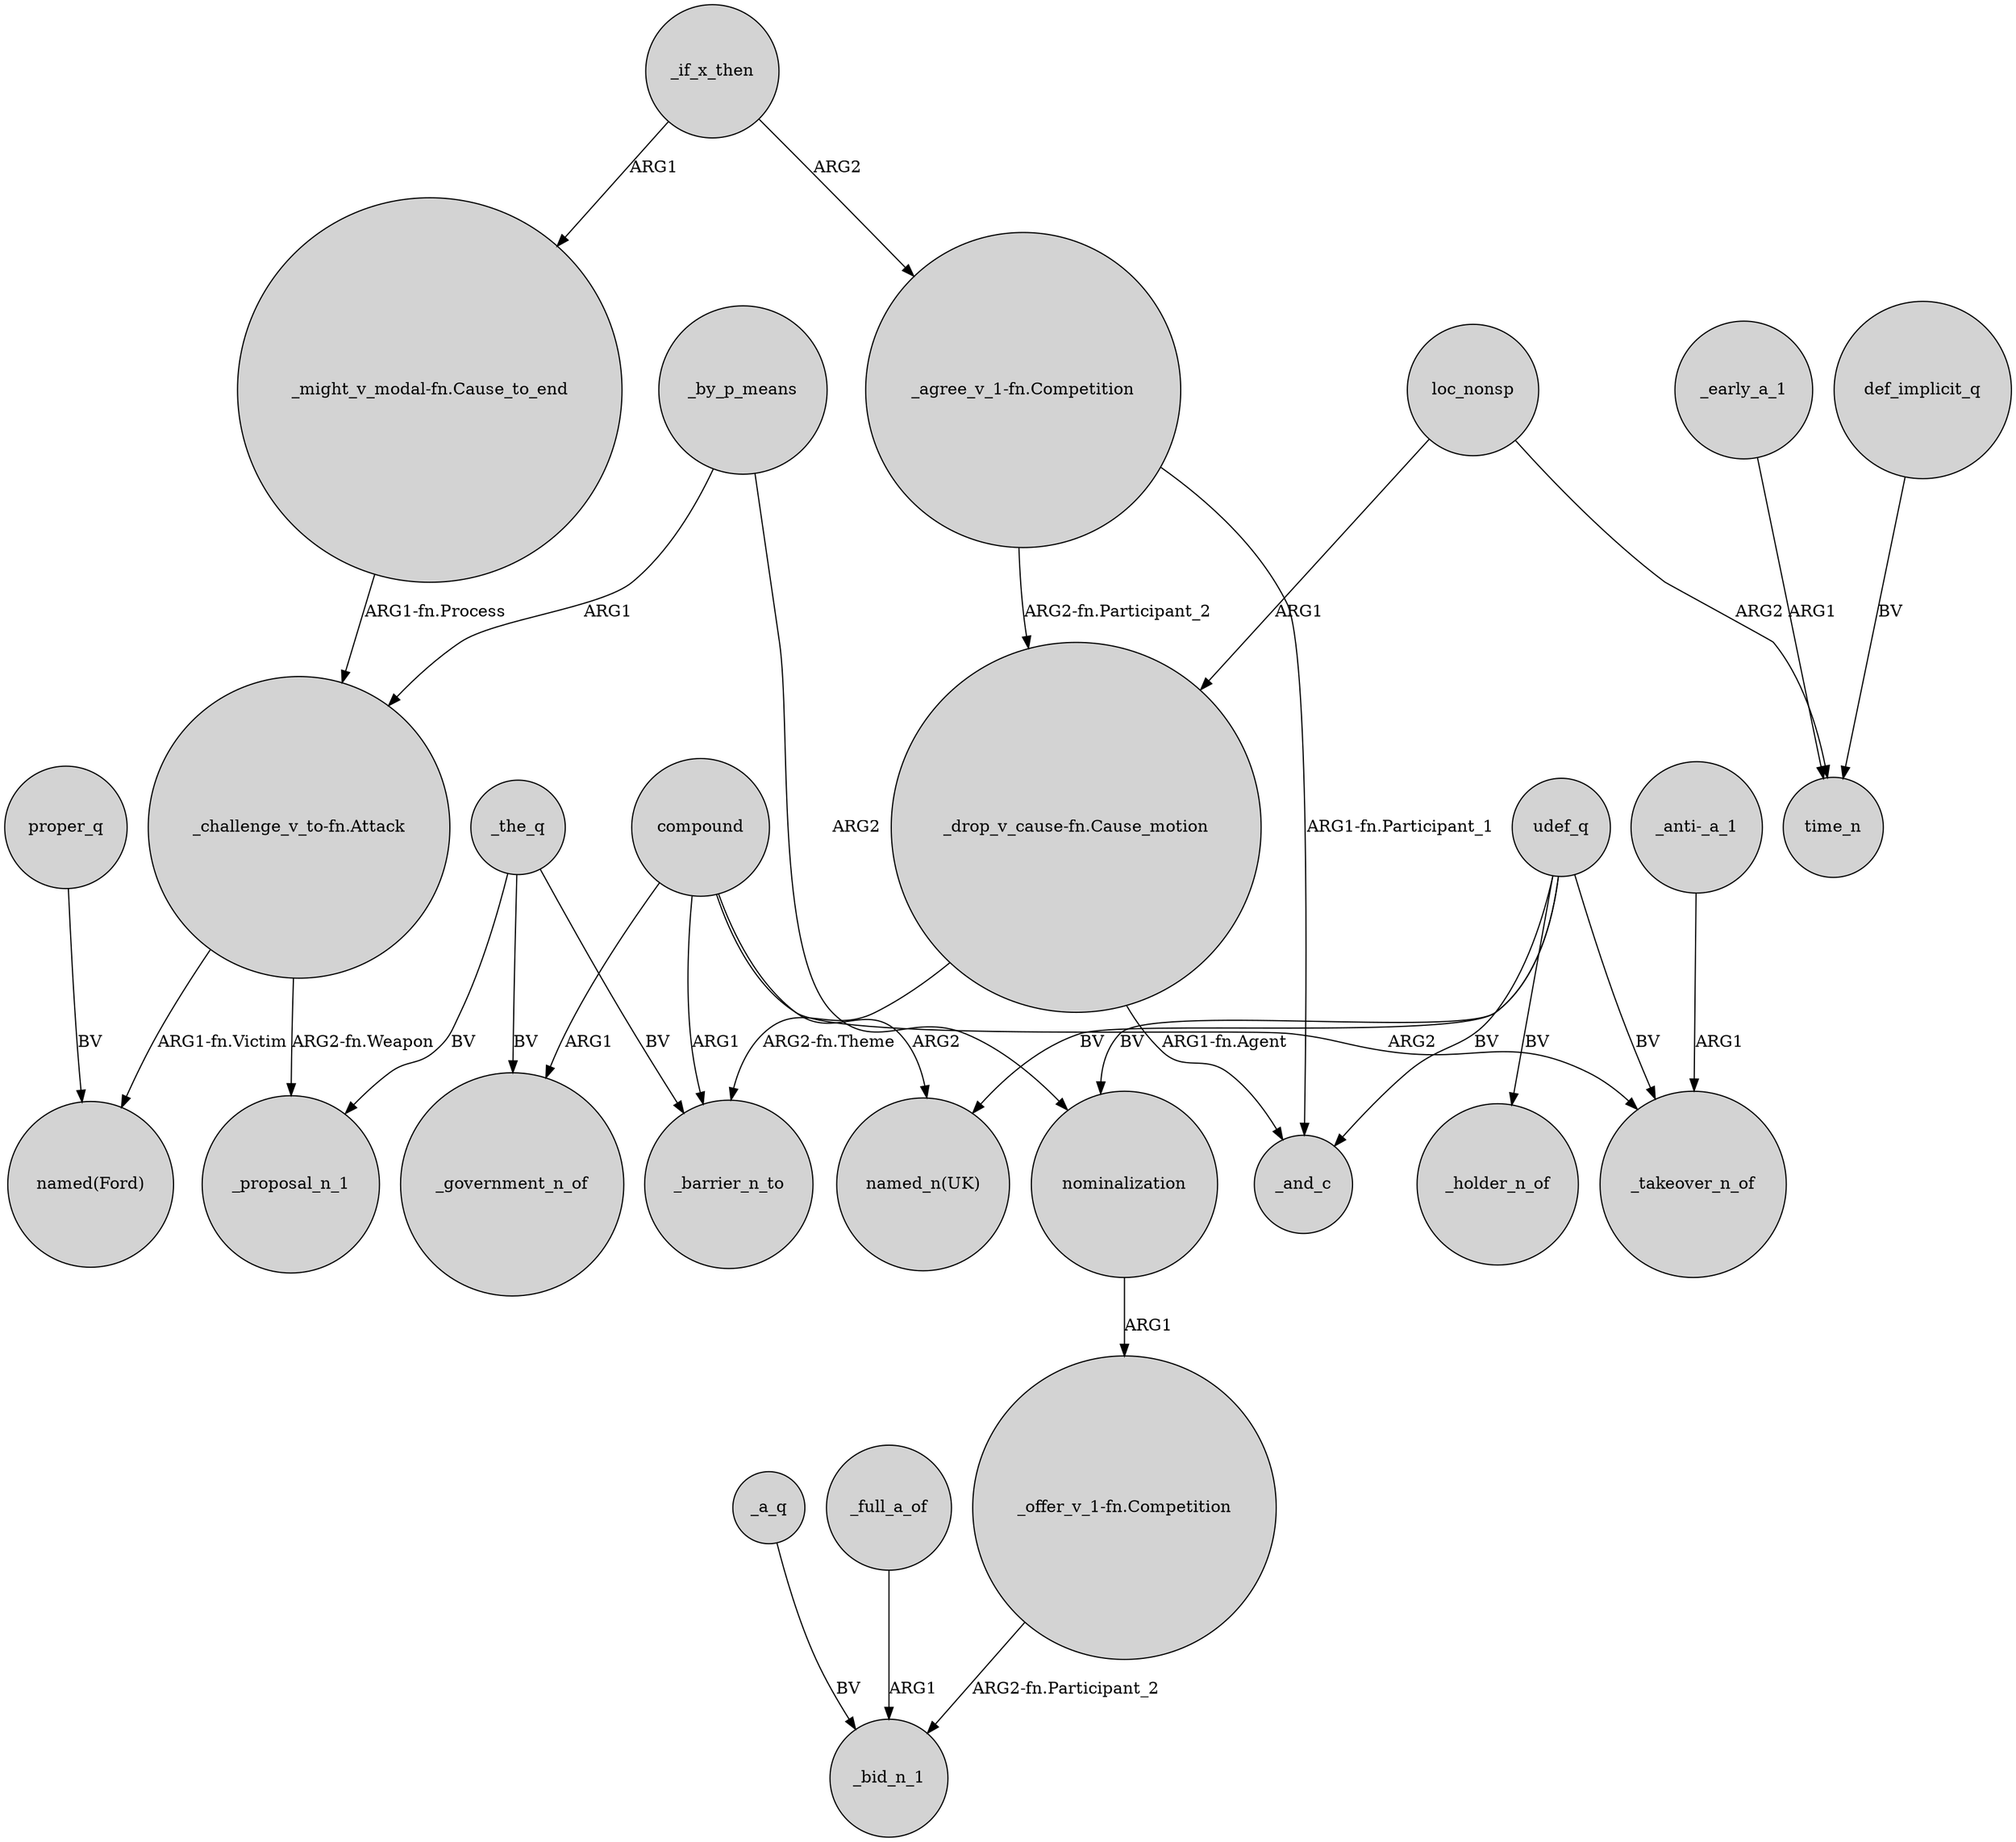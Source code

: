 digraph {
	node [shape=circle style=filled]
	"_might_v_modal-fn.Cause_to_end" -> "_challenge_v_to-fn.Attack" [label="ARG1-fn.Process"]
	_early_a_1 -> time_n [label=ARG1]
	_a_q -> _bid_n_1 [label=BV]
	"_agree_v_1-fn.Competition" -> "_drop_v_cause-fn.Cause_motion" [label="ARG2-fn.Participant_2"]
	_by_p_means -> "_challenge_v_to-fn.Attack" [label=ARG1]
	"_drop_v_cause-fn.Cause_motion" -> _barrier_n_to [label="ARG2-fn.Theme"]
	proper_q -> "named(Ford)" [label=BV]
	_full_a_of -> _bid_n_1 [label=ARG1]
	"_agree_v_1-fn.Competition" -> _and_c [label="ARG1-fn.Participant_1"]
	"_offer_v_1-fn.Competition" -> _bid_n_1 [label="ARG2-fn.Participant_2"]
	compound -> _barrier_n_to [label=ARG1]
	udef_q -> nominalization [label=BV]
	_the_q -> _proposal_n_1 [label=BV]
	udef_q -> _and_c [label=BV]
	"_challenge_v_to-fn.Attack" -> _proposal_n_1 [label="ARG2-fn.Weapon"]
	_the_q -> _barrier_n_to [label=BV]
	compound -> _government_n_of [label=ARG1]
	udef_q -> _takeover_n_of [label=BV]
	_if_x_then -> "_agree_v_1-fn.Competition" [label=ARG2]
	nominalization -> "_offer_v_1-fn.Competition" [label=ARG1]
	udef_q -> _holder_n_of [label=BV]
	compound -> "named_n(UK)" [label=ARG2]
	udef_q -> "named_n(UK)" [label=BV]
	_by_p_means -> nominalization [label=ARG2]
	loc_nonsp -> "_drop_v_cause-fn.Cause_motion" [label=ARG1]
	"_drop_v_cause-fn.Cause_motion" -> _and_c [label="ARG1-fn.Agent"]
	_the_q -> _government_n_of [label=BV]
	"_challenge_v_to-fn.Attack" -> "named(Ford)" [label="ARG1-fn.Victim"]
	_if_x_then -> "_might_v_modal-fn.Cause_to_end" [label=ARG1]
	loc_nonsp -> time_n [label=ARG2]
	compound -> _takeover_n_of [label=ARG2]
	"_anti-_a_1" -> _takeover_n_of [label=ARG1]
	def_implicit_q -> time_n [label=BV]
}
